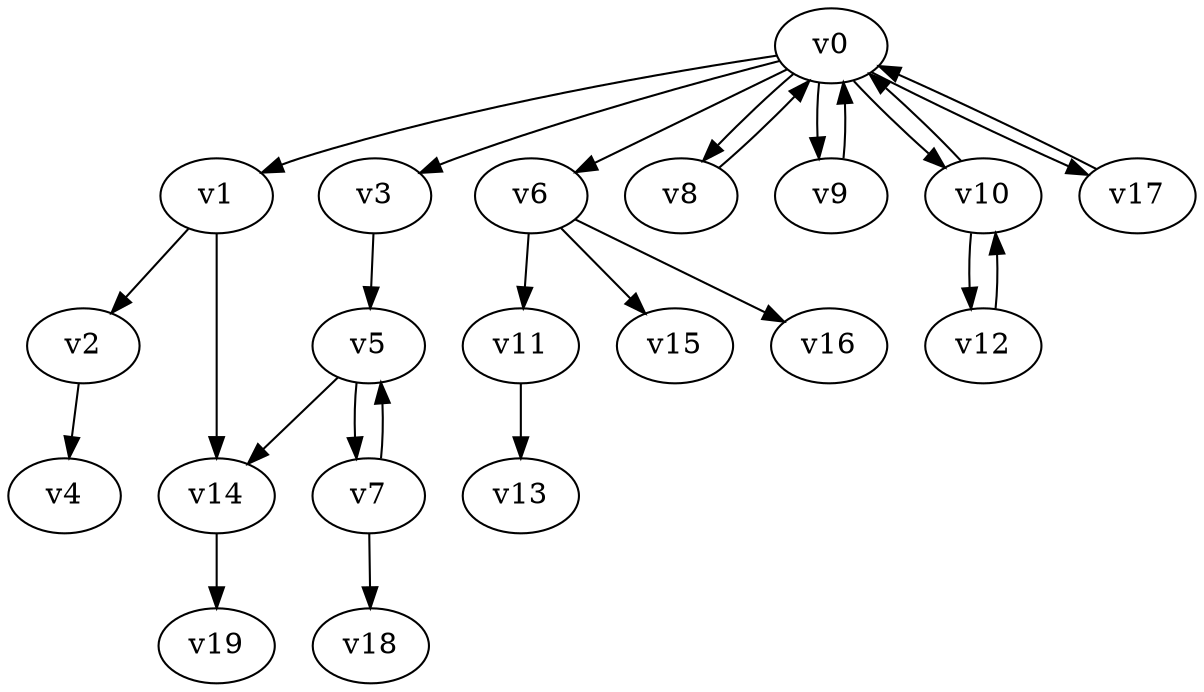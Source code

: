 digraph test016 {
    v0 [name="v0", player=0, weight=10];
    v1 [name="v1", player=1, weight=10];
    v2 [name="v2", player=0, weight=0];
    v3 [name="v3", player=1, weight=7];
    v4 [name="v4", player=0, weight=17];
    v5 [name="v5", player=1, weight=1];
    v6 [name="v6", player=0, weight=9];
    v7 [name="v7", player=1, weight=13];
    v8 [name="v8", player=0, weight=14];
    v9 [name="v9", player=1, weight=11];
    v10 [name="v10", player=0, weight=13];
    v11 [name="v11", player=1, weight=4];
    v12 [name="v12", player=0, weight=-1];
    v13 [name="v13", player=1, weight=17];
    v14 [name="v14", player=0, weight=13];
    v15 [name="v15", player=1, weight=16];
    v16 [name="v16", player=0, weight=6];
    v17 [name="v17", player=1, weight=9];
    v18 [name="v18", player=0, weight=10];
    v19 [name="v19", player=1, weight=11];
    v0 -> v1;
    v1 -> v2;
    v0 -> v3;
    v2 -> v4;
    v3 -> v5;
    v0 -> v6;
    v5 -> v7;
    v7 -> v5;
    v0 -> v8;
    v8 -> v0;
    v0 -> v9;
    v9 -> v0;
    v0 -> v10;
    v10 -> v0;
    v6 -> v11;
    v10 -> v12;
    v12 -> v10;
    v11 -> v13;
    v5 -> v14;
    v6 -> v15;
    v6 -> v16;
    v0 -> v17;
    v17 -> v0;
    v7 -> v18;
    v14 -> v19;
    v1 -> v14;
}
